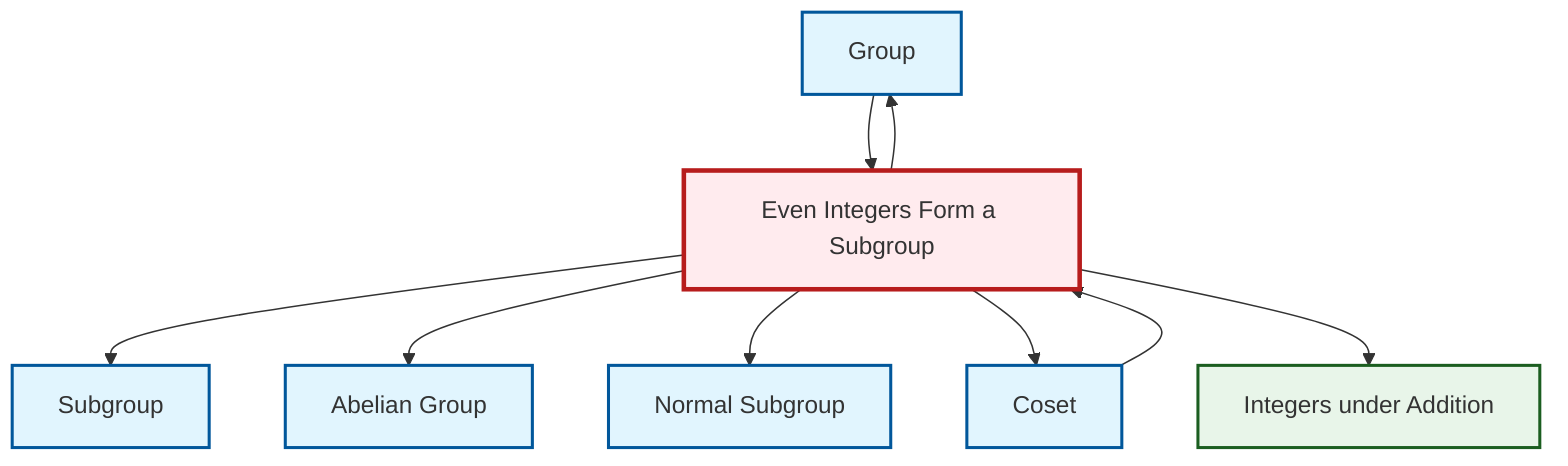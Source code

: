 graph TD
    classDef definition fill:#e1f5fe,stroke:#01579b,stroke-width:2px
    classDef theorem fill:#f3e5f5,stroke:#4a148c,stroke-width:2px
    classDef axiom fill:#fff3e0,stroke:#e65100,stroke-width:2px
    classDef example fill:#e8f5e9,stroke:#1b5e20,stroke-width:2px
    classDef current fill:#ffebee,stroke:#b71c1c,stroke-width:3px
    def-group["Group"]:::definition
    def-abelian-group["Abelian Group"]:::definition
    ex-integers-addition["Integers under Addition"]:::example
    def-coset["Coset"]:::definition
    ex-even-integers-subgroup["Even Integers Form a Subgroup"]:::example
    def-subgroup["Subgroup"]:::definition
    def-normal-subgroup["Normal Subgroup"]:::definition
    ex-even-integers-subgroup --> def-subgroup
    ex-even-integers-subgroup --> def-abelian-group
    ex-even-integers-subgroup --> def-normal-subgroup
    def-group --> ex-even-integers-subgroup
    ex-even-integers-subgroup --> def-coset
    ex-even-integers-subgroup --> def-group
    def-coset --> ex-even-integers-subgroup
    ex-even-integers-subgroup --> ex-integers-addition
    class ex-even-integers-subgroup current